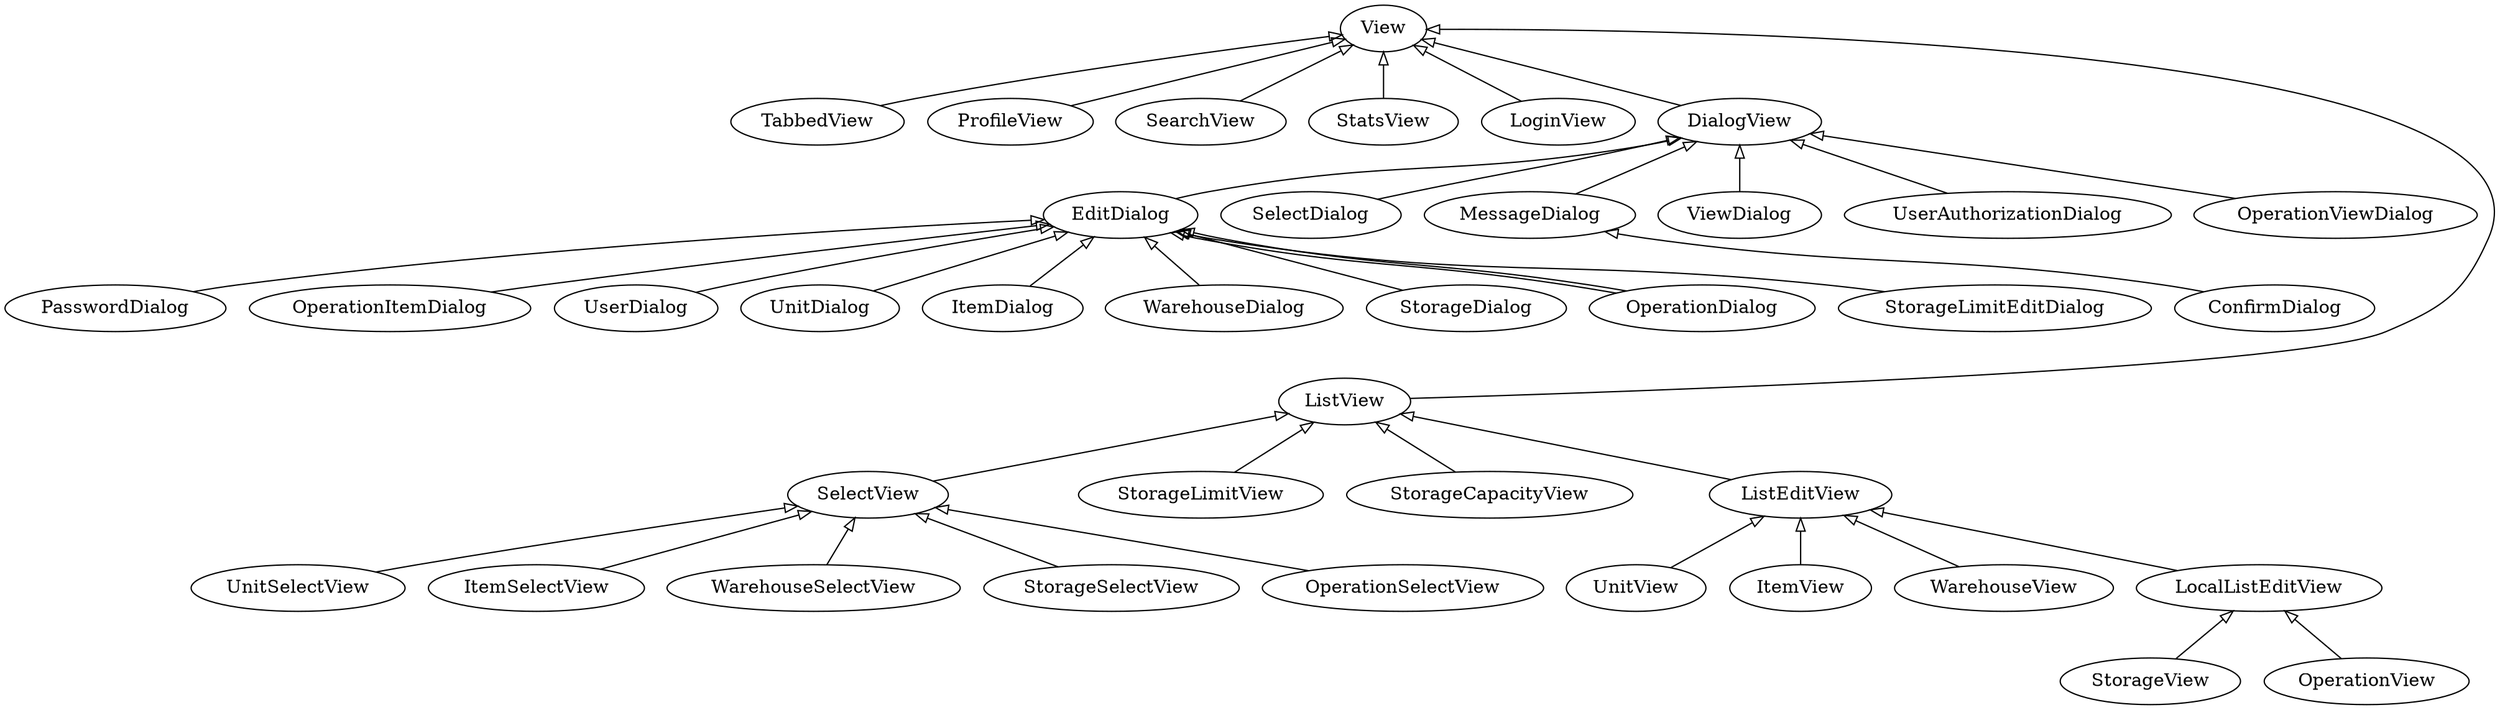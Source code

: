 digraph G {
	rankdir=BT;
	edge[arrowhead=onormal]
	LocalListEditView->ListEditView->ListView->View
	SelectView->ListView
	
	UnitView->ListEditView
	UnitSelectView->SelectView
	ItemView->ListEditView
	ItemSelectView->SelectView
	WarehouseView->ListEditView
	WarehouseSelectView->SelectView
	StorageView->LocalListEditView
	StorageSelectView->SelectView
	OperationView->LocalListEditView
	OperationSelectView->SelectView
	StorageLimitView->ListView
	StorageCapacityView->ListView

	TabbedView->View
	ProfileView->View
	SearchView->View
	StatsView->View
	LoginView->View
	EditDialog->DialogView->View
	SelectDialog->DialogView
	ConfirmDialog->MessageDialog->DialogView
	ViewDialog->DialogView

	UserDialog->EditDialog
	UserAuthorizationDialog->DialogView
	UnitDialog->EditDialog
	ItemDialog->EditDialog
	WarehouseDialog->EditDialog
	StorageDialog->EditDialog
	OperationDialog->EditDialog
	StorageLimitEditDialog->EditDialog
	PasswordDialog->EditDialog
	OperationItemDialog->EditDialog
	OperationDialog->EditDialog
	OperationViewDialog->DialogView

	{
		edge[style=invis]
		ListView->StorageLimitEditDialog
		ListView->UserDialog
		ListView->UnitDialog
		ListView->ItemDialog
		ListView->WarehouseDialog
		ListView->StorageDialog
		ListView->OperationDialog
	}
}
